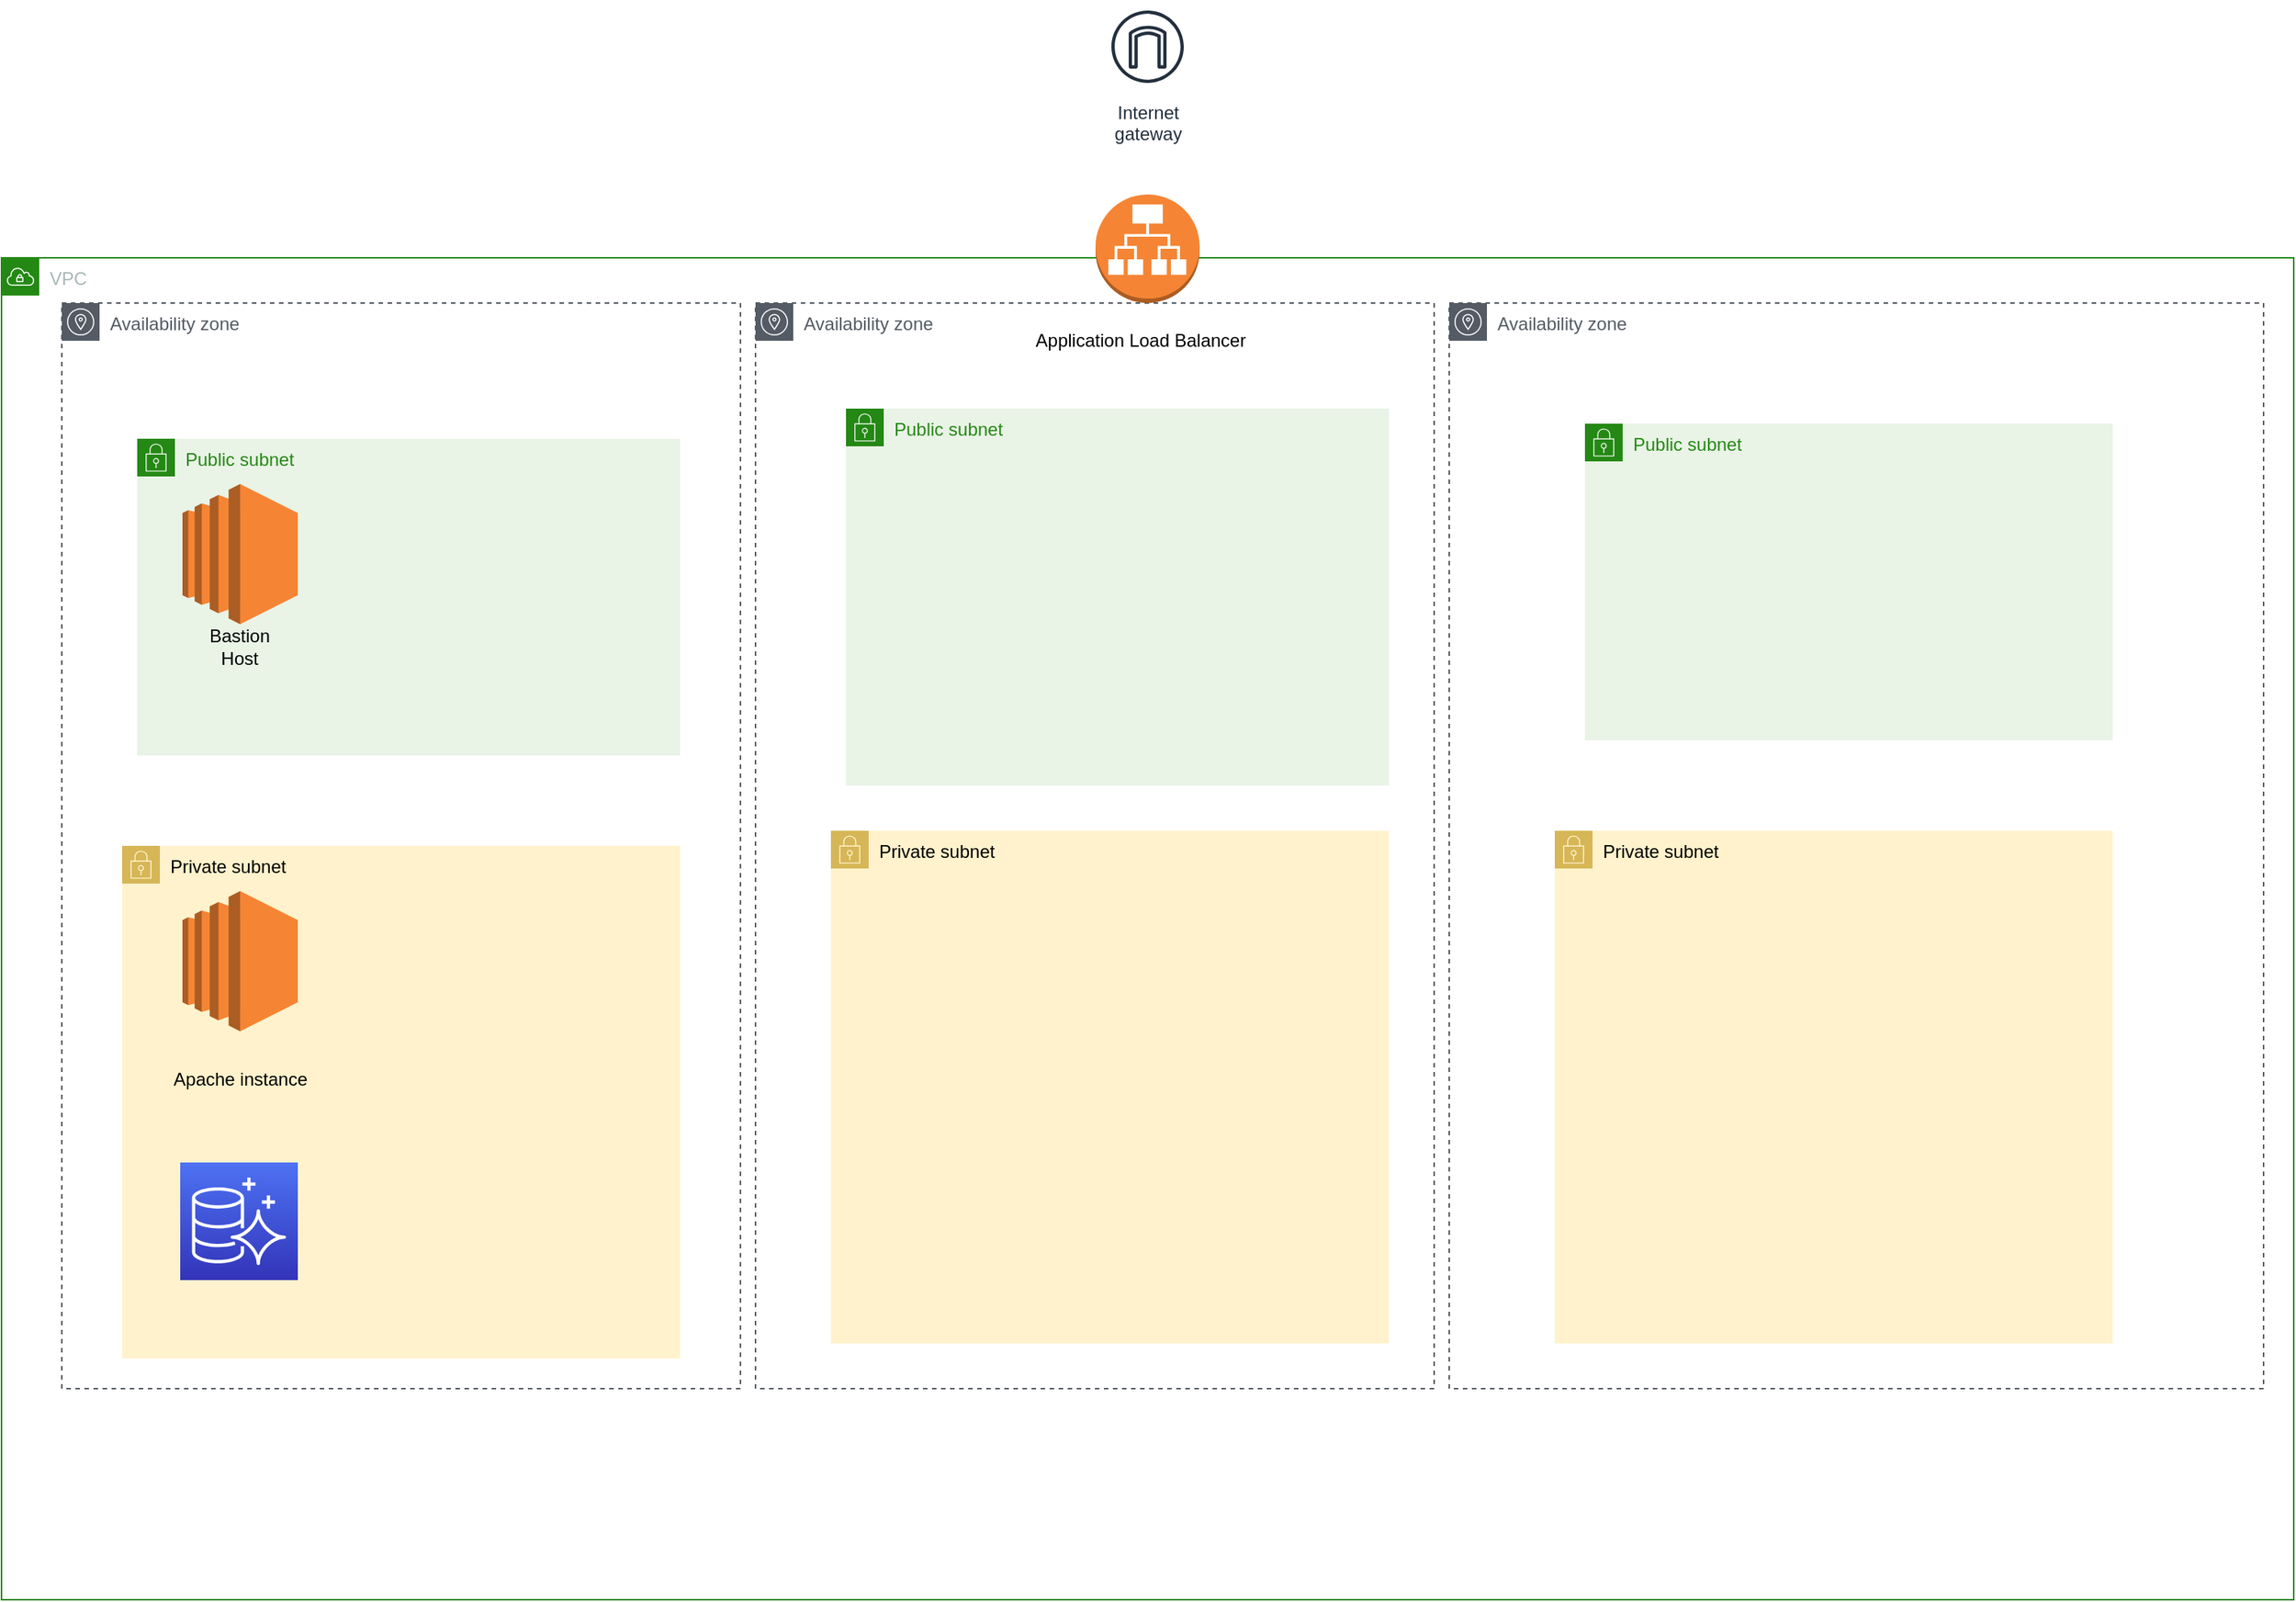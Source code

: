 <mxfile version="21.0.6" type="device"><diagram name="Page-1" id="SESgtt-_dLU_9GnanpfM"><mxGraphModel dx="2514" dy="2105" grid="1" gridSize="10" guides="1" tooltips="1" connect="1" arrows="1" fold="1" page="1" pageScale="1" pageWidth="827" pageHeight="1169" math="0" shadow="0"><root><mxCell id="0"/><mxCell id="1" parent="0"/><mxCell id="8q-7bE7md5iR3pMtBaKB-11" value="Availability zone" style="sketch=0;outlineConnect=0;gradientColor=none;html=1;whiteSpace=wrap;fontSize=12;fontStyle=0;shape=mxgraph.aws4.group;grIcon=mxgraph.aws4.group_availability_zone;strokeColor=#545B64;fillColor=none;verticalAlign=top;align=left;spacingLeft=30;fontColor=#545B64;dashed=1;" vertex="1" parent="1"><mxGeometry x="250" y="30" width="450" height="720" as="geometry"/></mxCell><mxCell id="8q-7bE7md5iR3pMtBaKB-1" value="VPC" style="points=[[0,0],[0.25,0],[0.5,0],[0.75,0],[1,0],[1,0.25],[1,0.5],[1,0.75],[1,1],[0.75,1],[0.5,1],[0.25,1],[0,1],[0,0.75],[0,0.5],[0,0.25]];outlineConnect=0;gradientColor=none;html=1;whiteSpace=wrap;fontSize=12;fontStyle=0;container=1;pointerEvents=0;collapsible=0;recursiveResize=0;shape=mxgraph.aws4.group;grIcon=mxgraph.aws4.group_vpc;strokeColor=#248814;fillColor=none;verticalAlign=top;align=left;spacingLeft=30;fontColor=#AAB7B8;dashed=0;" vertex="1" parent="1"><mxGeometry x="-250" width="1520" height="890" as="geometry"/></mxCell><mxCell id="8q-7bE7md5iR3pMtBaKB-5" value="Availability zone" style="sketch=0;outlineConnect=0;gradientColor=none;html=1;whiteSpace=wrap;fontSize=12;fontStyle=0;shape=mxgraph.aws4.group;grIcon=mxgraph.aws4.group_availability_zone;strokeColor=#545B64;fillColor=none;verticalAlign=top;align=left;spacingLeft=30;fontColor=#545B64;dashed=1;" vertex="1" parent="8q-7bE7md5iR3pMtBaKB-1"><mxGeometry x="40" y="30" width="450" height="720" as="geometry"/></mxCell><mxCell id="8q-7bE7md5iR3pMtBaKB-2" value="Public subnet" style="points=[[0,0],[0.25,0],[0.5,0],[0.75,0],[1,0],[1,0.25],[1,0.5],[1,0.75],[1,1],[0.75,1],[0.5,1],[0.25,1],[0,1],[0,0.75],[0,0.5],[0,0.25]];outlineConnect=0;gradientColor=none;html=1;whiteSpace=wrap;fontSize=12;fontStyle=0;container=1;pointerEvents=0;collapsible=0;recursiveResize=0;shape=mxgraph.aws4.group;grIcon=mxgraph.aws4.group_security_group;grStroke=0;strokeColor=#248814;fillColor=#E9F3E6;verticalAlign=top;align=left;spacingLeft=30;fontColor=#248814;dashed=0;" vertex="1" parent="8q-7bE7md5iR3pMtBaKB-1"><mxGeometry x="90" y="120" width="360" height="210" as="geometry"/></mxCell><mxCell id="8q-7bE7md5iR3pMtBaKB-6" value="Private subnet" style="points=[[0,0],[0.25,0],[0.5,0],[0.75,0],[1,0],[1,0.25],[1,0.5],[1,0.75],[1,1],[0.75,1],[0.5,1],[0.25,1],[0,1],[0,0.75],[0,0.5],[0,0.25]];outlineConnect=0;html=1;whiteSpace=wrap;fontSize=12;fontStyle=0;container=1;pointerEvents=0;collapsible=0;recursiveResize=0;shape=mxgraph.aws4.group;grIcon=mxgraph.aws4.group_security_group;grStroke=0;verticalAlign=top;align=left;spacingLeft=30;dashed=0;fillColor=#fff2cc;strokeColor=#d6b656;" vertex="1" parent="8q-7bE7md5iR3pMtBaKB-1"><mxGeometry x="80" y="390" width="370" height="340" as="geometry"/></mxCell><mxCell id="8q-7bE7md5iR3pMtBaKB-20" value="" style="outlineConnect=0;dashed=0;verticalLabelPosition=bottom;verticalAlign=top;align=center;html=1;shape=mxgraph.aws3.ec2;fillColor=#F58534;gradientColor=none;" vertex="1" parent="8q-7bE7md5iR3pMtBaKB-6"><mxGeometry x="40" y="30" width="76.5" height="93" as="geometry"/></mxCell><mxCell id="8q-7bE7md5iR3pMtBaKB-10" value="Private subnet" style="points=[[0,0],[0.25,0],[0.5,0],[0.75,0],[1,0],[1,0.25],[1,0.5],[1,0.75],[1,1],[0.75,1],[0.5,1],[0.25,1],[0,1],[0,0.75],[0,0.5],[0,0.25]];outlineConnect=0;html=1;whiteSpace=wrap;fontSize=12;fontStyle=0;container=1;pointerEvents=0;collapsible=0;recursiveResize=0;shape=mxgraph.aws4.group;grIcon=mxgraph.aws4.group_security_group;grStroke=0;verticalAlign=top;align=left;spacingLeft=30;dashed=0;fillColor=#fff2cc;strokeColor=#d6b656;" vertex="1" parent="8q-7bE7md5iR3pMtBaKB-1"><mxGeometry x="550" y="380" width="370" height="340" as="geometry"/></mxCell><mxCell id="8q-7bE7md5iR3pMtBaKB-14" value="Availability zone" style="sketch=0;outlineConnect=0;gradientColor=none;html=1;whiteSpace=wrap;fontSize=12;fontStyle=0;shape=mxgraph.aws4.group;grIcon=mxgraph.aws4.group_availability_zone;strokeColor=#545B64;fillColor=none;verticalAlign=top;align=left;spacingLeft=30;fontColor=#545B64;dashed=1;" vertex="1" parent="8q-7bE7md5iR3pMtBaKB-1"><mxGeometry x="960" y="30" width="540" height="720" as="geometry"/></mxCell><mxCell id="8q-7bE7md5iR3pMtBaKB-12" value="Public subnet" style="points=[[0,0],[0.25,0],[0.5,0],[0.75,0],[1,0],[1,0.25],[1,0.5],[1,0.75],[1,1],[0.75,1],[0.5,1],[0.25,1],[0,1],[0,0.75],[0,0.5],[0,0.25]];outlineConnect=0;gradientColor=none;html=1;whiteSpace=wrap;fontSize=12;fontStyle=0;container=1;pointerEvents=0;collapsible=0;recursiveResize=0;shape=mxgraph.aws4.group;grIcon=mxgraph.aws4.group_security_group;grStroke=0;strokeColor=#248814;fillColor=#E9F3E6;verticalAlign=top;align=left;spacingLeft=30;fontColor=#248814;dashed=0;" vertex="1" parent="8q-7bE7md5iR3pMtBaKB-1"><mxGeometry x="1050" y="110" width="350" height="210" as="geometry"/></mxCell><mxCell id="8q-7bE7md5iR3pMtBaKB-17" value="Private subnet" style="points=[[0,0],[0.25,0],[0.5,0],[0.75,0],[1,0],[1,0.25],[1,0.5],[1,0.75],[1,1],[0.75,1],[0.5,1],[0.25,1],[0,1],[0,0.75],[0,0.5],[0,0.25]];outlineConnect=0;html=1;whiteSpace=wrap;fontSize=12;fontStyle=0;container=1;pointerEvents=0;collapsible=0;recursiveResize=0;shape=mxgraph.aws4.group;grIcon=mxgraph.aws4.group_security_group;grStroke=0;verticalAlign=top;align=left;spacingLeft=30;dashed=0;fillColor=#fff2cc;strokeColor=#d6b656;" vertex="1" parent="8q-7bE7md5iR3pMtBaKB-1"><mxGeometry x="1030" y="380" width="370" height="340" as="geometry"/></mxCell><mxCell id="8q-7bE7md5iR3pMtBaKB-18" value="" style="outlineConnect=0;dashed=0;verticalLabelPosition=bottom;verticalAlign=top;align=center;html=1;shape=mxgraph.aws3.ec2;fillColor=#F58534;gradientColor=none;" vertex="1" parent="8q-7bE7md5iR3pMtBaKB-1"><mxGeometry x="120" y="150" width="76.5" height="93" as="geometry"/></mxCell><mxCell id="8q-7bE7md5iR3pMtBaKB-19" value="Bastion Host" style="text;html=1;strokeColor=none;fillColor=none;align=center;verticalAlign=middle;whiteSpace=wrap;rounded=0;" vertex="1" parent="8q-7bE7md5iR3pMtBaKB-1"><mxGeometry x="128.25" y="243" width="60" height="30" as="geometry"/></mxCell><mxCell id="8q-7bE7md5iR3pMtBaKB-21" value="Apache instance" style="text;html=1;align=center;verticalAlign=middle;resizable=0;points=[];autosize=1;strokeColor=none;fillColor=none;" vertex="1" parent="8q-7bE7md5iR3pMtBaKB-1"><mxGeometry x="103.25" y="530" width="110" height="30" as="geometry"/></mxCell><mxCell id="8q-7bE7md5iR3pMtBaKB-26" value="" style="sketch=0;points=[[0,0,0],[0.25,0,0],[0.5,0,0],[0.75,0,0],[1,0,0],[0,1,0],[0.25,1,0],[0.5,1,0],[0.75,1,0],[1,1,0],[0,0.25,0],[0,0.5,0],[0,0.75,0],[1,0.25,0],[1,0.5,0],[1,0.75,0]];outlineConnect=0;fontColor=#232F3E;gradientColor=#4D72F3;gradientDirection=north;fillColor=#3334B9;strokeColor=#ffffff;dashed=0;verticalLabelPosition=bottom;verticalAlign=top;align=center;html=1;fontSize=12;fontStyle=0;aspect=fixed;shape=mxgraph.aws4.resourceIcon;resIcon=mxgraph.aws4.aurora;" vertex="1" parent="8q-7bE7md5iR3pMtBaKB-1"><mxGeometry x="118.5" y="600" width="78" height="78" as="geometry"/></mxCell><mxCell id="8q-7bE7md5iR3pMtBaKB-15" value="Public subnet" style="points=[[0,0],[0.25,0],[0.5,0],[0.75,0],[1,0],[1,0.25],[1,0.5],[1,0.75],[1,1],[0.75,1],[0.5,1],[0.25,1],[0,1],[0,0.75],[0,0.5],[0,0.25]];outlineConnect=0;gradientColor=none;html=1;whiteSpace=wrap;fontSize=12;fontStyle=0;container=1;pointerEvents=0;collapsible=0;recursiveResize=0;shape=mxgraph.aws4.group;grIcon=mxgraph.aws4.group_security_group;grStroke=0;strokeColor=#248814;fillColor=#E9F3E6;verticalAlign=top;align=left;spacingLeft=30;fontColor=#248814;dashed=0;" vertex="1" parent="1"><mxGeometry x="310" y="100" width="360" height="250" as="geometry"/></mxCell><mxCell id="8q-7bE7md5iR3pMtBaKB-16" value="Internet&#10;gateway" style="sketch=0;outlineConnect=0;fontColor=#232F3E;gradientColor=none;strokeColor=#232F3E;fillColor=#ffffff;dashed=0;verticalLabelPosition=bottom;verticalAlign=top;align=center;html=1;fontSize=12;fontStyle=0;aspect=fixed;shape=mxgraph.aws4.resourceIcon;resIcon=mxgraph.aws4.internet_gateway;" vertex="1" parent="1"><mxGeometry x="480" y="-170" width="60" height="60" as="geometry"/></mxCell><mxCell id="8q-7bE7md5iR3pMtBaKB-25" value="" style="outlineConnect=0;dashed=0;verticalLabelPosition=bottom;verticalAlign=top;align=center;html=1;shape=mxgraph.aws3.application_load_balancer;fillColor=#F58534;gradientColor=none;" vertex="1" parent="1"><mxGeometry x="475.5" y="-42" width="69" height="72" as="geometry"/></mxCell><mxCell id="8q-7bE7md5iR3pMtBaKB-27" value="Application Load Balancer" style="text;html=1;align=center;verticalAlign=middle;resizable=0;points=[];autosize=1;strokeColor=none;fillColor=none;" vertex="1" parent="1"><mxGeometry x="425" y="40" width="160" height="30" as="geometry"/></mxCell></root></mxGraphModel></diagram></mxfile>